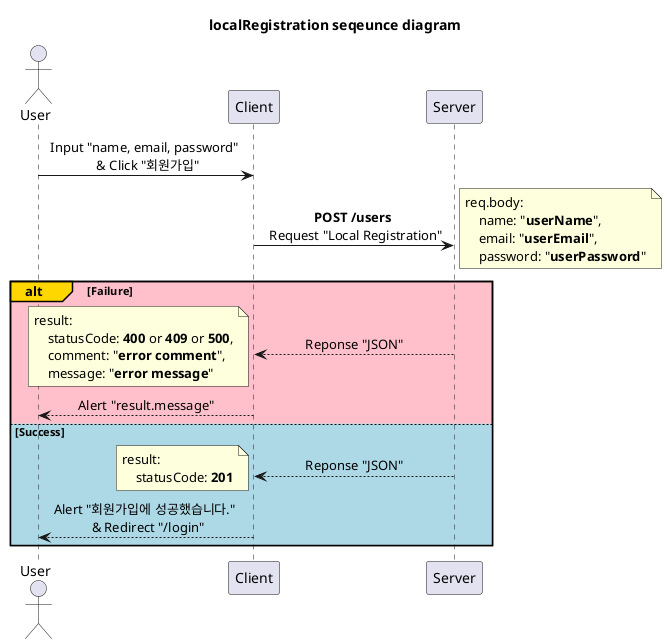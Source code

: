 @startuml localRegistration
'http://localhost:3000/registration

title localRegistration seqeunce diagram

skinparam SequenceMessageAlignment center

participant Server order 30
participant Client order 20
actor User order 10

User -> Client: Input "name, email, password" \n & Click "회원가입"

Client -> Server: **POST /users** \n Request "Local Registration"
note right
    req.body:
        name: "**userName**",
        email: "**userEmail**",
        password: "**userPassword**"
end note

alt#Gold #Pink Failure
    Client <-- Server: Reponse "JSON"
    note left
        result:
            statusCode: **400** or **409** or **500**,
            comment: "**error comment**",
            message: "**error message**"
    end note
    User <-- Client: Alert "result.message"

else #LightBlue Success
    Client <-- Server: Reponse "JSON"
    note left
        result:
            statusCode: **201**
    end note
    User <-- Client: Alert "회원가입에 성공했습니다." \n & Redirect "/login"

end

@enduml